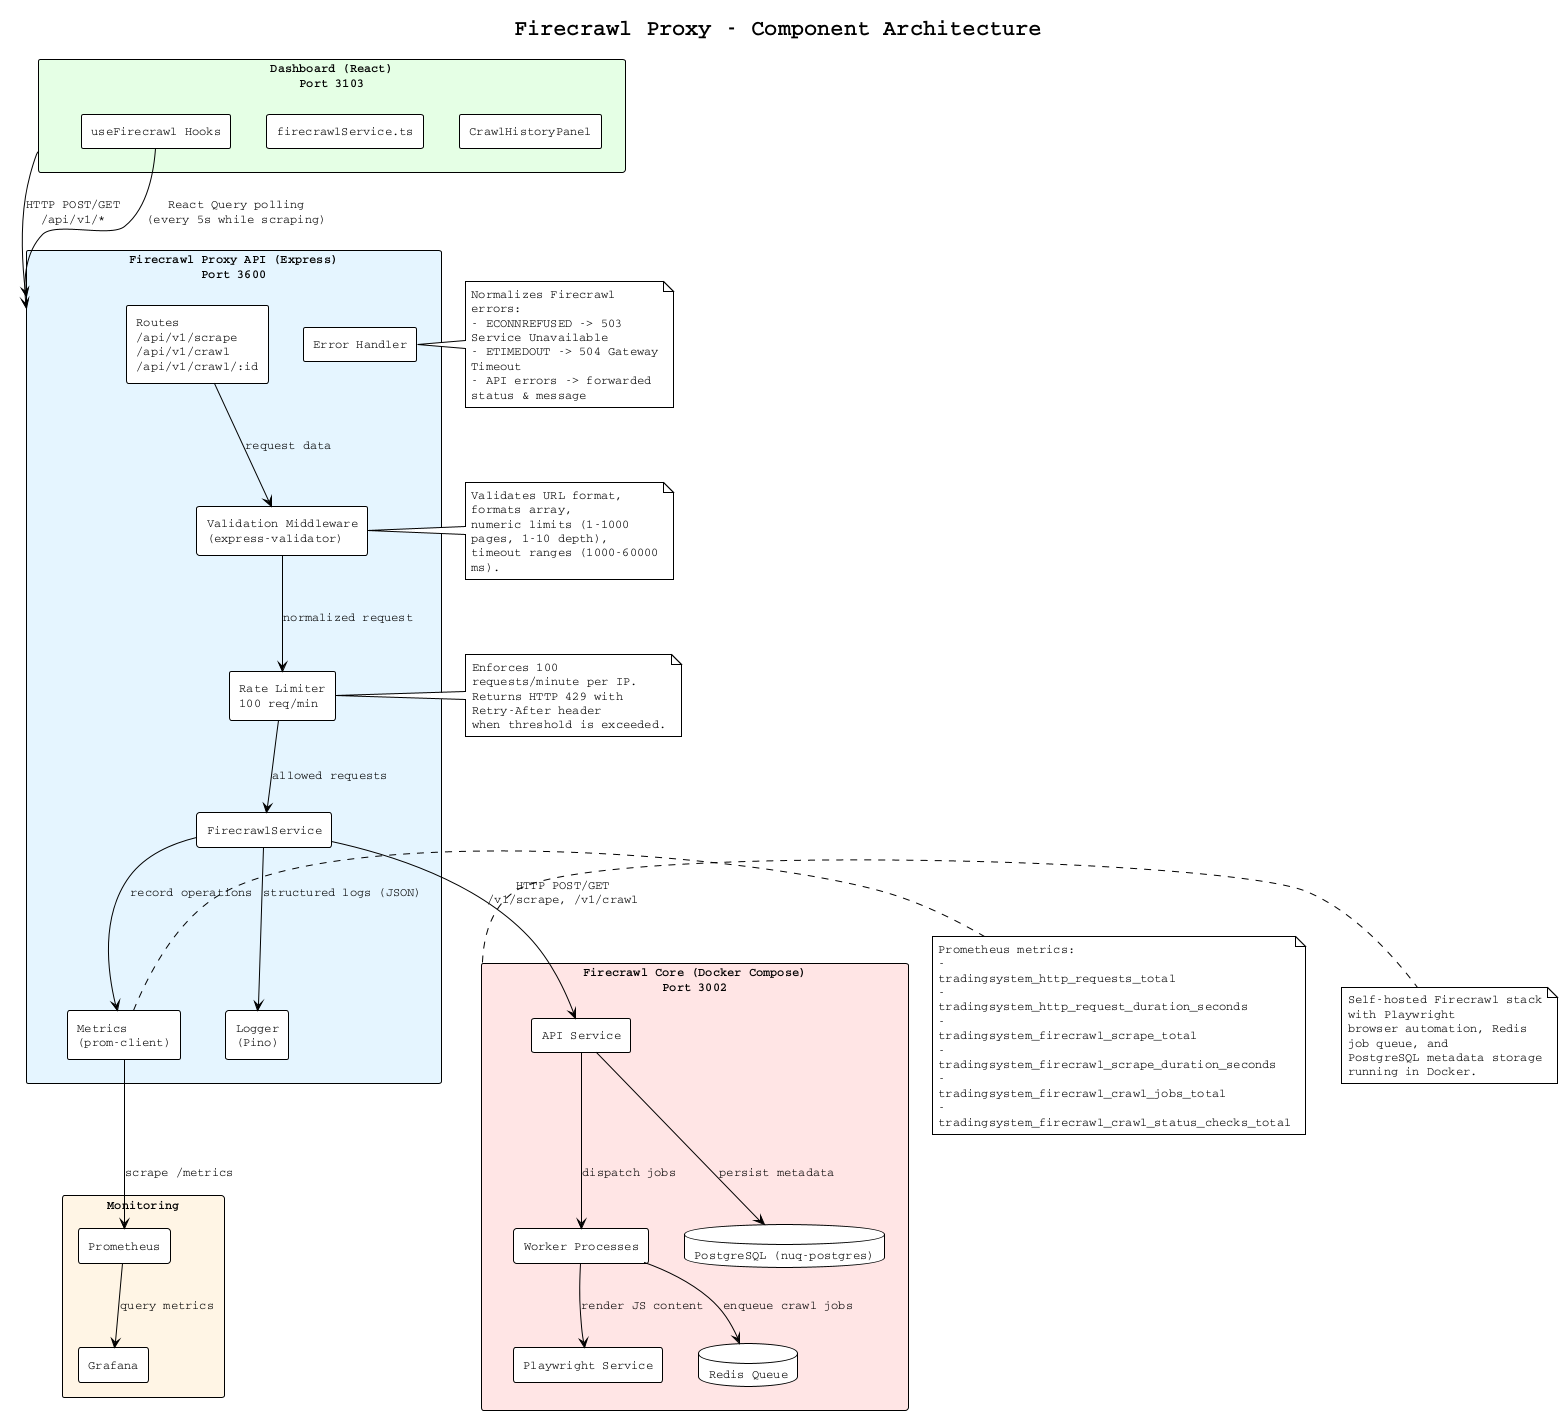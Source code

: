 @startuml
!theme plain
skinparam componentStyle rectangle
skinparam wrapWidth 200
skinparam defaultFontName Courier
skinparam defaultFontSize 12

title Firecrawl Proxy - Component Architecture

rectangle "Dashboard (React)\nPort 3103" as Dashboard #E5FFE5 {
  component "CrawlHistoryPanel" as CrawlHistoryPanel
  component "firecrawlService.ts" as FirecrawlServiceTS
  component "useFirecrawl Hooks" as FirecrawlHooks
}

rectangle "Firecrawl Proxy API (Express)\nPort 3600" as Proxy #E5F5FF {
  component "Routes\n/api/v1/scrape\n/api/v1/crawl\n/api/v1/crawl/:id" as ProxyRoutes
  component "Validation Middleware\n(express-validator)" as Validation
  component "Rate Limiter\n100 req/min" as RateLimiter
  component "Error Handler" as ErrorHandler
  component "FirecrawlService" as ProxyService
  component "Metrics\n(prom-client)" as Metrics
  component "Logger\n(Pino)" as Logger
}

rectangle "Firecrawl Core (Docker Compose)\nPort 3002" as Firecrawl #FFE5E5 {
  component "API Service" as FirecrawlAPI
  component "Worker Processes" as Workers
  component "Playwright Service" as Playwright
  database "Redis Queue" as Redis
  database "PostgreSQL (nuq-postgres)" as Postgres
}

rectangle "Monitoring" as Monitoring #FFF5E5 {
  component "Prometheus" as Prometheus
  component "Grafana" as Grafana
}

Dashboard --> Proxy : HTTP POST/GET\n/api/v1/*
FirecrawlHooks --> Proxy : React Query polling\n(every 5s while scraping)
ProxyRoutes --> Validation : request data
Validation --> RateLimiter : normalized request
RateLimiter --> ProxyService : allowed requests
ProxyService --> FirecrawlAPI : HTTP POST/GET\n/v1/scrape, /v1/crawl
Workers --> Playwright : render JS content
Workers --> Redis : enqueue crawl jobs
FirecrawlAPI --> Workers : dispatch jobs
FirecrawlAPI --> Postgres : persist metadata
ProxyService --> Metrics : record operations
ProxyService --> Logger : structured logs (JSON)
Prometheus --> Grafana : query metrics
Metrics --> Prometheus : scrape /metrics

note right of Validation
  Validates URL format, formats array,
  numeric limits (1-1000 pages, 1-10 depth),
  timeout ranges (1000-60000 ms).
end note

note right of RateLimiter
  Enforces 100 requests/minute per IP.
  Returns HTTP 429 with Retry-After header
  when threshold is exceeded.
end note

note right of ErrorHandler
  Normalizes Firecrawl errors:
  - ECONNREFUSED -> 503 Service Unavailable
  - ETIMEDOUT -> 504 Gateway Timeout
  - API errors -> forwarded status & message
end note

note right of Metrics
  Prometheus metrics:
  - tradingsystem_http_requests_total
  - tradingsystem_http_request_duration_seconds
  - tradingsystem_firecrawl_scrape_total
  - tradingsystem_firecrawl_scrape_duration_seconds
  - tradingsystem_firecrawl_crawl_jobs_total
  - tradingsystem_firecrawl_crawl_status_checks_total
end note

note right of Firecrawl
  Self-hosted Firecrawl stack with Playwright
  browser automation, Redis job queue, and
  PostgreSQL metadata storage running in Docker.
end note

@enduml
